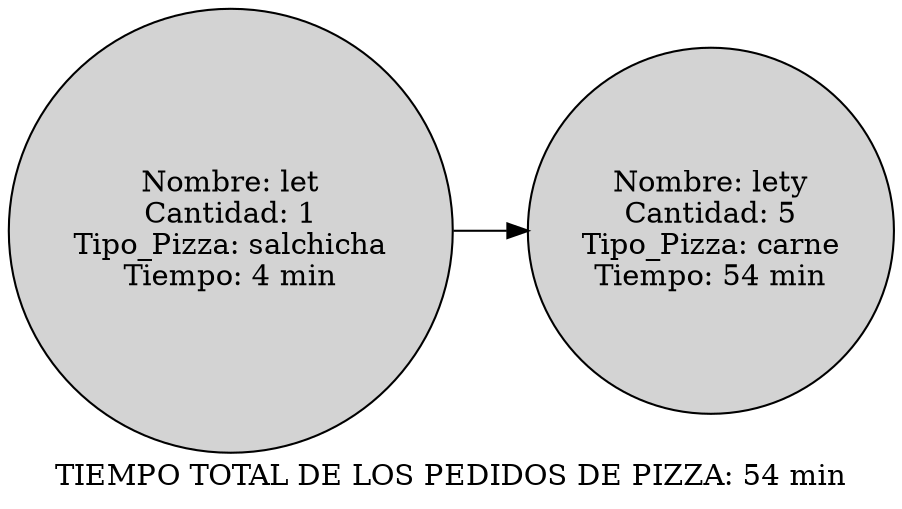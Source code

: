 
            digraph G{
        
            rankdir = LR

            node [margin=0 shape=circle style=filled]
            Nodo1[label="Nombre: let
Cantidad: 1
Tipo_Pizza: salchicha
Tiempo: 4 min"];
Nodo2[label="Nombre: lety
Cantidad: 5
Tipo_Pizza: carne
Tiempo: 54 min"];
Nodo1->Nodo2;label = "TIEMPO TOTAL DE LOS PEDIDOS DE PIZZA: 54 min"
            }
            